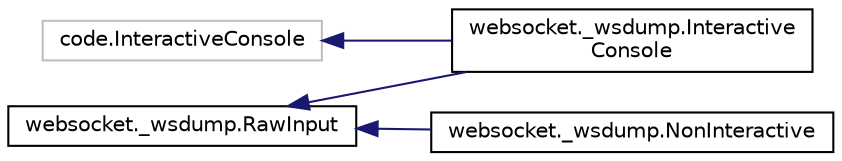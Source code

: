 digraph "Graphical Class Hierarchy"
{
 // LATEX_PDF_SIZE
  edge [fontname="Helvetica",fontsize="10",labelfontname="Helvetica",labelfontsize="10"];
  node [fontname="Helvetica",fontsize="10",shape=record];
  rankdir="LR";
  Node7018 [label="code.InteractiveConsole",height=0.2,width=0.4,color="grey75", fillcolor="white", style="filled",tooltip=" "];
  Node7018 -> Node0 [dir="back",color="midnightblue",fontsize="10",style="solid",fontname="Helvetica"];
  Node0 [label="websocket._wsdump.Interactive\lConsole",height=0.2,width=0.4,color="black", fillcolor="white", style="filled",URL="$classwebsocket_1_1__wsdump_1_1InteractiveConsole.html",tooltip=" "];
  Node11114 [label="websocket._wsdump.RawInput",height=0.2,width=0.4,color="black", fillcolor="white", style="filled",URL="$classwebsocket_1_1__wsdump_1_1RawInput.html",tooltip=" "];
  Node11114 -> Node0 [dir="back",color="midnightblue",fontsize="10",style="solid",fontname="Helvetica"];
  Node11114 -> Node11115 [dir="back",color="midnightblue",fontsize="10",style="solid",fontname="Helvetica"];
  Node11115 [label="websocket._wsdump.NonInteractive",height=0.2,width=0.4,color="black", fillcolor="white", style="filled",URL="$classwebsocket_1_1__wsdump_1_1NonInteractive.html",tooltip=" "];
}
